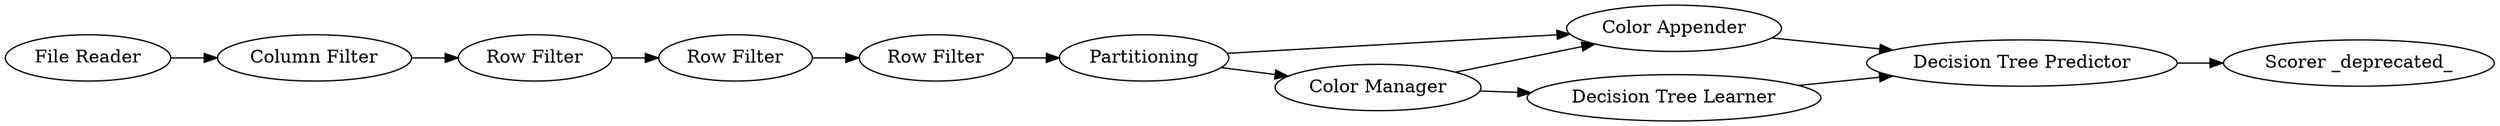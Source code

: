 digraph {
	4 -> 19
	9 -> 19
	17 -> 21
	9 -> 17
	2 -> 3
	21 -> 5
	11 -> 20
	3 -> 11
	1 -> 2
	19 -> 21
	20 -> 4
	4 -> 9
	5 [label="Scorer _deprecated_"]
	20 [label="Row Filter"]
	1 [label="File Reader"]
	9 [label="Color Manager"]
	11 [label="Row Filter"]
	4 [label=Partitioning]
	21 [label="Decision Tree Predictor"]
	17 [label="Decision Tree Learner"]
	3 [label="Row Filter"]
	2 [label="Column Filter"]
	19 [label="Color Appender"]
	rankdir=LR
}
